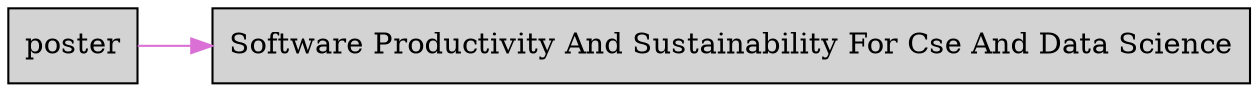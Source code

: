 digraph bettersoftware {
            rankdir = LR;
            ratio = fill;
            node [style=filled];
            node [shape = box];
"poster" ->  "SwProductivityAndSustainabilityForCseAndDataScience.SIAM-CSE17.md" [colorscheme="svg" color="orchid"];
"SwProductivityAndSustainabilityForCseAndDataScience.SIAM-CSE17.md" [label="Software Productivity And Sustainability For Cse And Data Science" URL="http://bss.parallactic.com/events/siam-conference-on-computational-science-and-engineering-cse17 "]
}